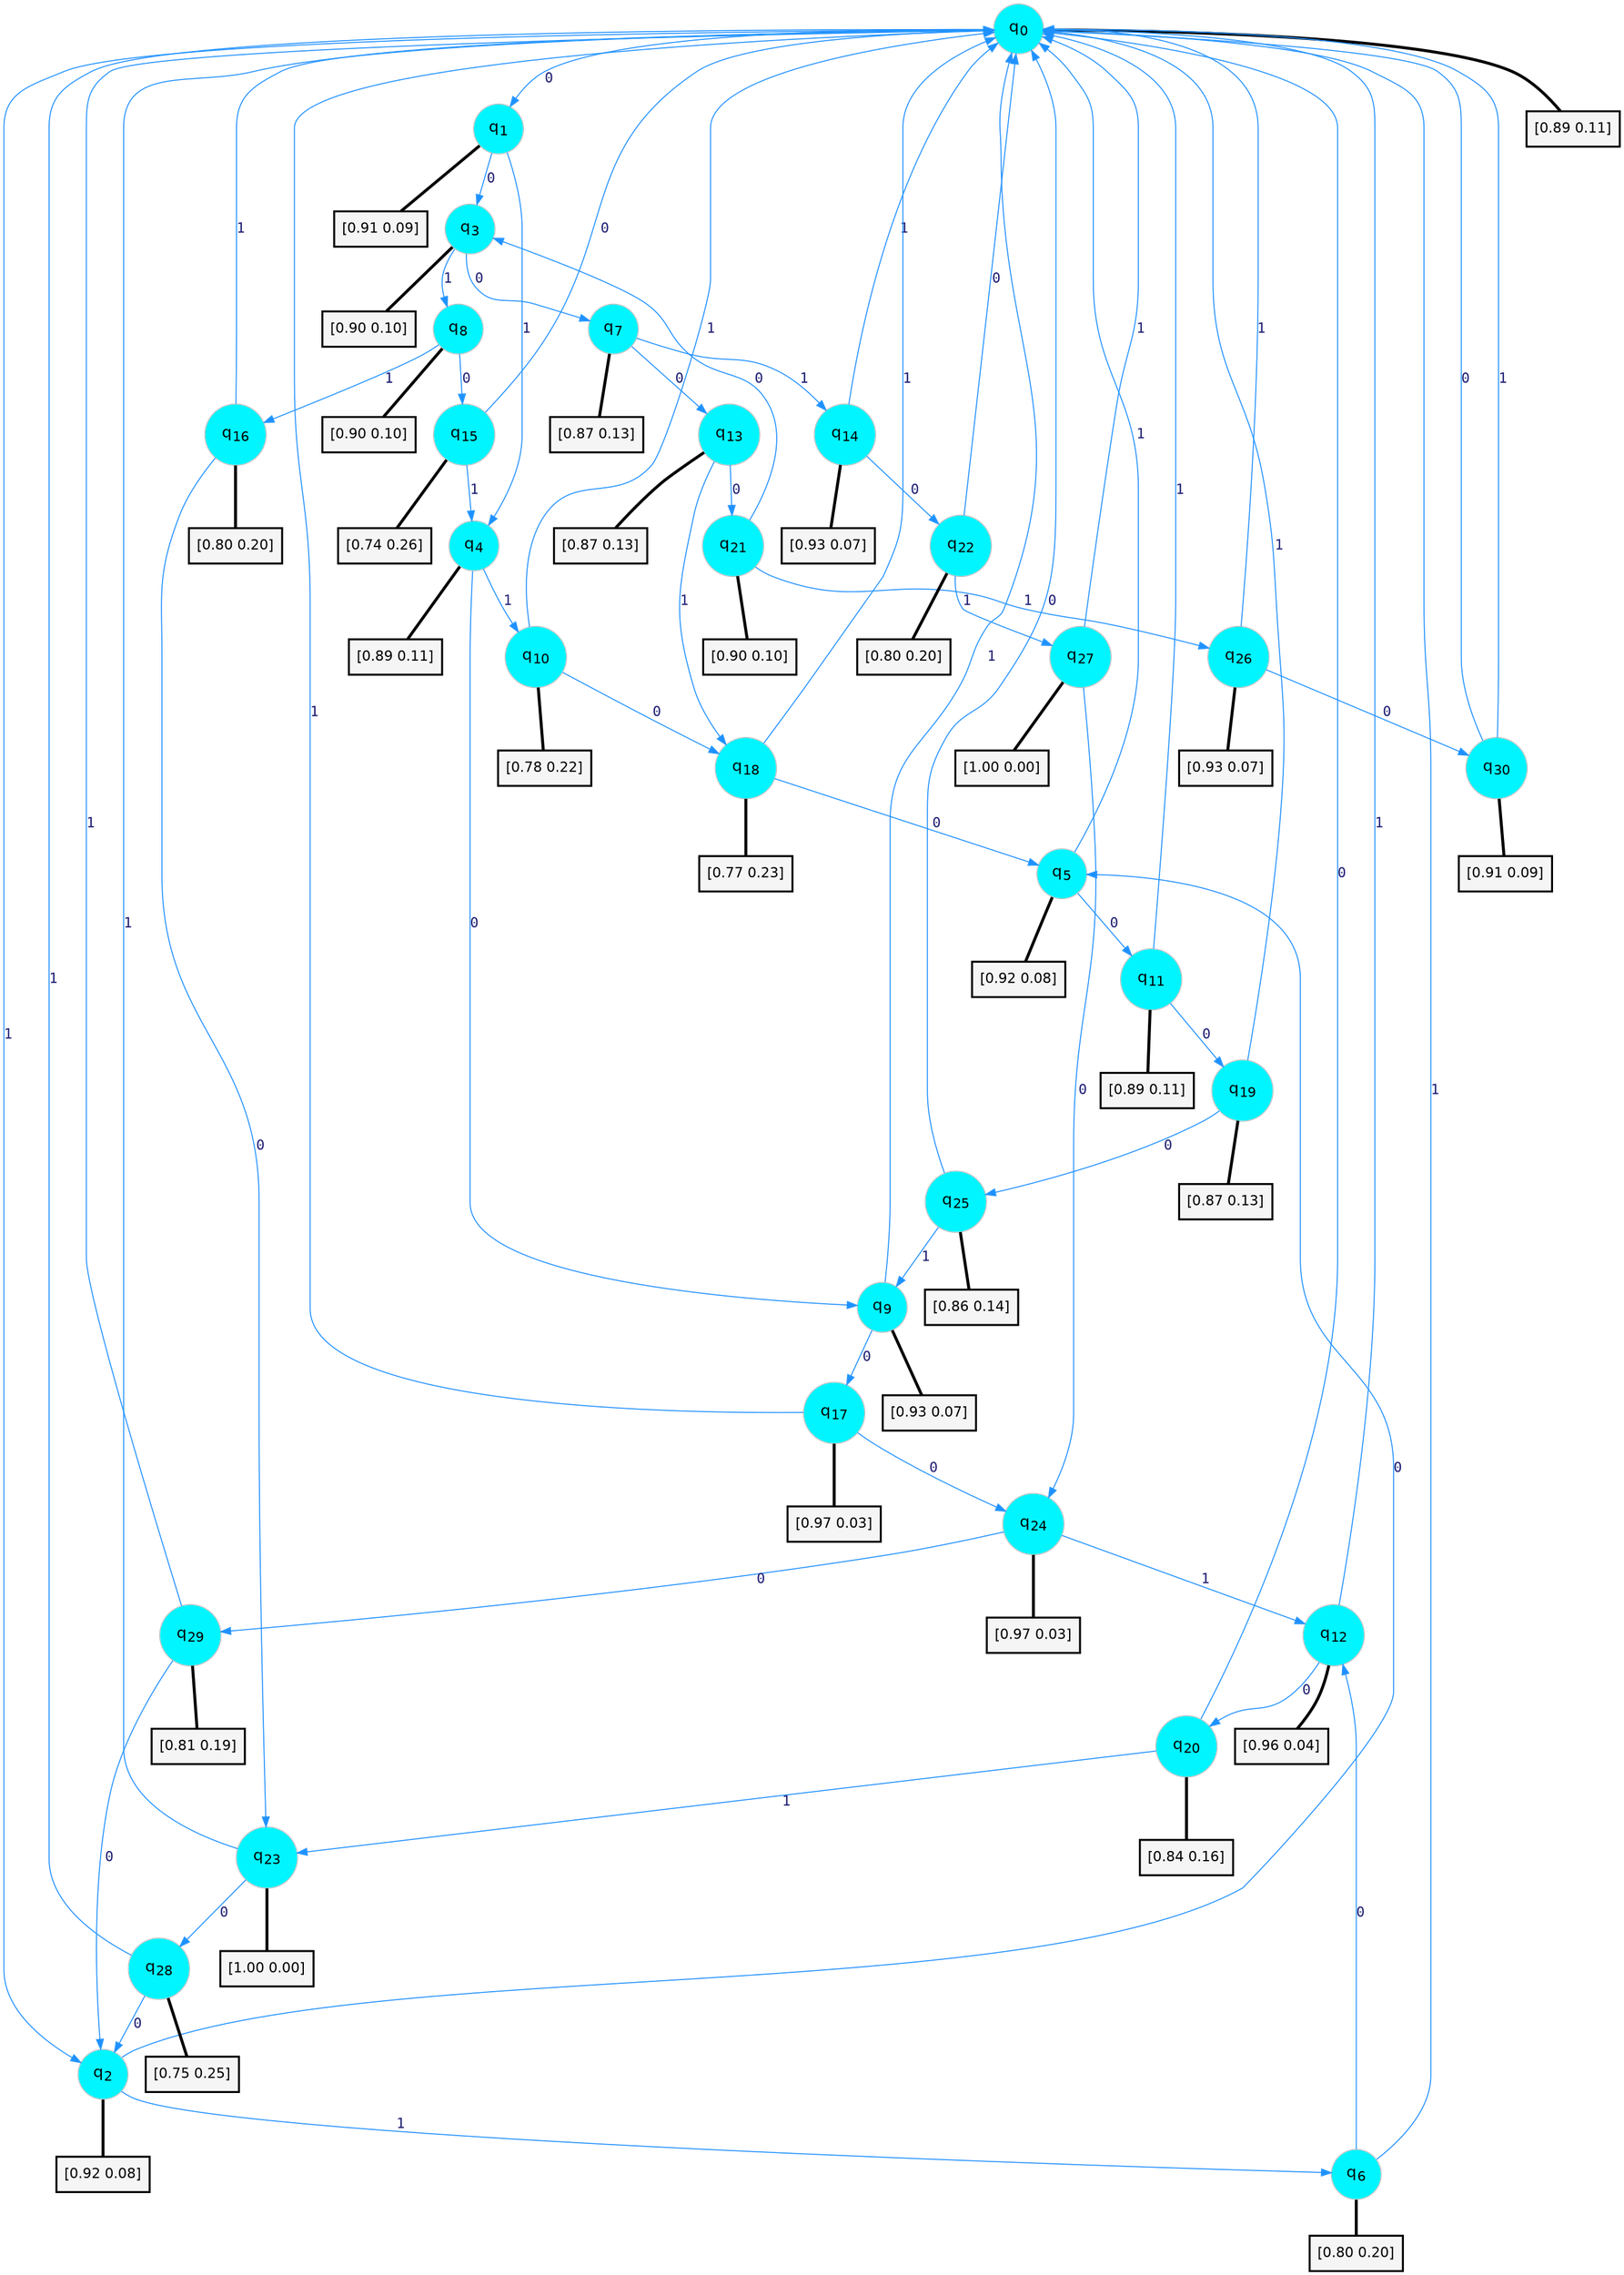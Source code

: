 digraph G {
graph [
bgcolor=transparent, dpi=300, rankdir=TD, size="40,25"];
node [
color=gray, fillcolor=turquoise1, fontcolor=black, fontname=Helvetica, fontsize=16, fontweight=bold, shape=circle, style=filled];
edge [
arrowsize=1, color=dodgerblue1, fontcolor=midnightblue, fontname=courier, fontweight=bold, penwidth=1, style=solid, weight=20];
0[label=<q<SUB>0</SUB>>];
1[label=<q<SUB>1</SUB>>];
2[label=<q<SUB>2</SUB>>];
3[label=<q<SUB>3</SUB>>];
4[label=<q<SUB>4</SUB>>];
5[label=<q<SUB>5</SUB>>];
6[label=<q<SUB>6</SUB>>];
7[label=<q<SUB>7</SUB>>];
8[label=<q<SUB>8</SUB>>];
9[label=<q<SUB>9</SUB>>];
10[label=<q<SUB>10</SUB>>];
11[label=<q<SUB>11</SUB>>];
12[label=<q<SUB>12</SUB>>];
13[label=<q<SUB>13</SUB>>];
14[label=<q<SUB>14</SUB>>];
15[label=<q<SUB>15</SUB>>];
16[label=<q<SUB>16</SUB>>];
17[label=<q<SUB>17</SUB>>];
18[label=<q<SUB>18</SUB>>];
19[label=<q<SUB>19</SUB>>];
20[label=<q<SUB>20</SUB>>];
21[label=<q<SUB>21</SUB>>];
22[label=<q<SUB>22</SUB>>];
23[label=<q<SUB>23</SUB>>];
24[label=<q<SUB>24</SUB>>];
25[label=<q<SUB>25</SUB>>];
26[label=<q<SUB>26</SUB>>];
27[label=<q<SUB>27</SUB>>];
28[label=<q<SUB>28</SUB>>];
29[label=<q<SUB>29</SUB>>];
30[label=<q<SUB>30</SUB>>];
31[label="[0.89 0.11]", shape=box,fontcolor=black, fontname=Helvetica, fontsize=14, penwidth=2, fillcolor=whitesmoke,color=black];
32[label="[0.91 0.09]", shape=box,fontcolor=black, fontname=Helvetica, fontsize=14, penwidth=2, fillcolor=whitesmoke,color=black];
33[label="[0.92 0.08]", shape=box,fontcolor=black, fontname=Helvetica, fontsize=14, penwidth=2, fillcolor=whitesmoke,color=black];
34[label="[0.90 0.10]", shape=box,fontcolor=black, fontname=Helvetica, fontsize=14, penwidth=2, fillcolor=whitesmoke,color=black];
35[label="[0.89 0.11]", shape=box,fontcolor=black, fontname=Helvetica, fontsize=14, penwidth=2, fillcolor=whitesmoke,color=black];
36[label="[0.92 0.08]", shape=box,fontcolor=black, fontname=Helvetica, fontsize=14, penwidth=2, fillcolor=whitesmoke,color=black];
37[label="[0.80 0.20]", shape=box,fontcolor=black, fontname=Helvetica, fontsize=14, penwidth=2, fillcolor=whitesmoke,color=black];
38[label="[0.87 0.13]", shape=box,fontcolor=black, fontname=Helvetica, fontsize=14, penwidth=2, fillcolor=whitesmoke,color=black];
39[label="[0.90 0.10]", shape=box,fontcolor=black, fontname=Helvetica, fontsize=14, penwidth=2, fillcolor=whitesmoke,color=black];
40[label="[0.93 0.07]", shape=box,fontcolor=black, fontname=Helvetica, fontsize=14, penwidth=2, fillcolor=whitesmoke,color=black];
41[label="[0.78 0.22]", shape=box,fontcolor=black, fontname=Helvetica, fontsize=14, penwidth=2, fillcolor=whitesmoke,color=black];
42[label="[0.89 0.11]", shape=box,fontcolor=black, fontname=Helvetica, fontsize=14, penwidth=2, fillcolor=whitesmoke,color=black];
43[label="[0.96 0.04]", shape=box,fontcolor=black, fontname=Helvetica, fontsize=14, penwidth=2, fillcolor=whitesmoke,color=black];
44[label="[0.87 0.13]", shape=box,fontcolor=black, fontname=Helvetica, fontsize=14, penwidth=2, fillcolor=whitesmoke,color=black];
45[label="[0.93 0.07]", shape=box,fontcolor=black, fontname=Helvetica, fontsize=14, penwidth=2, fillcolor=whitesmoke,color=black];
46[label="[0.74 0.26]", shape=box,fontcolor=black, fontname=Helvetica, fontsize=14, penwidth=2, fillcolor=whitesmoke,color=black];
47[label="[0.80 0.20]", shape=box,fontcolor=black, fontname=Helvetica, fontsize=14, penwidth=2, fillcolor=whitesmoke,color=black];
48[label="[0.97 0.03]", shape=box,fontcolor=black, fontname=Helvetica, fontsize=14, penwidth=2, fillcolor=whitesmoke,color=black];
49[label="[0.77 0.23]", shape=box,fontcolor=black, fontname=Helvetica, fontsize=14, penwidth=2, fillcolor=whitesmoke,color=black];
50[label="[0.87 0.13]", shape=box,fontcolor=black, fontname=Helvetica, fontsize=14, penwidth=2, fillcolor=whitesmoke,color=black];
51[label="[0.84 0.16]", shape=box,fontcolor=black, fontname=Helvetica, fontsize=14, penwidth=2, fillcolor=whitesmoke,color=black];
52[label="[0.90 0.10]", shape=box,fontcolor=black, fontname=Helvetica, fontsize=14, penwidth=2, fillcolor=whitesmoke,color=black];
53[label="[0.80 0.20]", shape=box,fontcolor=black, fontname=Helvetica, fontsize=14, penwidth=2, fillcolor=whitesmoke,color=black];
54[label="[1.00 0.00]", shape=box,fontcolor=black, fontname=Helvetica, fontsize=14, penwidth=2, fillcolor=whitesmoke,color=black];
55[label="[0.97 0.03]", shape=box,fontcolor=black, fontname=Helvetica, fontsize=14, penwidth=2, fillcolor=whitesmoke,color=black];
56[label="[0.86 0.14]", shape=box,fontcolor=black, fontname=Helvetica, fontsize=14, penwidth=2, fillcolor=whitesmoke,color=black];
57[label="[0.93 0.07]", shape=box,fontcolor=black, fontname=Helvetica, fontsize=14, penwidth=2, fillcolor=whitesmoke,color=black];
58[label="[1.00 0.00]", shape=box,fontcolor=black, fontname=Helvetica, fontsize=14, penwidth=2, fillcolor=whitesmoke,color=black];
59[label="[0.75 0.25]", shape=box,fontcolor=black, fontname=Helvetica, fontsize=14, penwidth=2, fillcolor=whitesmoke,color=black];
60[label="[0.81 0.19]", shape=box,fontcolor=black, fontname=Helvetica, fontsize=14, penwidth=2, fillcolor=whitesmoke,color=black];
61[label="[0.91 0.09]", shape=box,fontcolor=black, fontname=Helvetica, fontsize=14, penwidth=2, fillcolor=whitesmoke,color=black];
0->1 [label=0];
0->2 [label=1];
0->31 [arrowhead=none, penwidth=3,color=black];
1->3 [label=0];
1->4 [label=1];
1->32 [arrowhead=none, penwidth=3,color=black];
2->5 [label=0];
2->6 [label=1];
2->33 [arrowhead=none, penwidth=3,color=black];
3->7 [label=0];
3->8 [label=1];
3->34 [arrowhead=none, penwidth=3,color=black];
4->9 [label=0];
4->10 [label=1];
4->35 [arrowhead=none, penwidth=3,color=black];
5->11 [label=0];
5->0 [label=1];
5->36 [arrowhead=none, penwidth=3,color=black];
6->12 [label=0];
6->0 [label=1];
6->37 [arrowhead=none, penwidth=3,color=black];
7->13 [label=0];
7->14 [label=1];
7->38 [arrowhead=none, penwidth=3,color=black];
8->15 [label=0];
8->16 [label=1];
8->39 [arrowhead=none, penwidth=3,color=black];
9->17 [label=0];
9->0 [label=1];
9->40 [arrowhead=none, penwidth=3,color=black];
10->18 [label=0];
10->0 [label=1];
10->41 [arrowhead=none, penwidth=3,color=black];
11->19 [label=0];
11->0 [label=1];
11->42 [arrowhead=none, penwidth=3,color=black];
12->20 [label=0];
12->0 [label=1];
12->43 [arrowhead=none, penwidth=3,color=black];
13->21 [label=0];
13->18 [label=1];
13->44 [arrowhead=none, penwidth=3,color=black];
14->22 [label=0];
14->0 [label=1];
14->45 [arrowhead=none, penwidth=3,color=black];
15->0 [label=0];
15->4 [label=1];
15->46 [arrowhead=none, penwidth=3,color=black];
16->23 [label=0];
16->0 [label=1];
16->47 [arrowhead=none, penwidth=3,color=black];
17->24 [label=0];
17->0 [label=1];
17->48 [arrowhead=none, penwidth=3,color=black];
18->5 [label=0];
18->0 [label=1];
18->49 [arrowhead=none, penwidth=3,color=black];
19->25 [label=0];
19->0 [label=1];
19->50 [arrowhead=none, penwidth=3,color=black];
20->0 [label=0];
20->23 [label=1];
20->51 [arrowhead=none, penwidth=3,color=black];
21->3 [label=0];
21->26 [label=1];
21->52 [arrowhead=none, penwidth=3,color=black];
22->0 [label=0];
22->27 [label=1];
22->53 [arrowhead=none, penwidth=3,color=black];
23->28 [label=0];
23->0 [label=1];
23->54 [arrowhead=none, penwidth=3,color=black];
24->29 [label=0];
24->12 [label=1];
24->55 [arrowhead=none, penwidth=3,color=black];
25->0 [label=0];
25->9 [label=1];
25->56 [arrowhead=none, penwidth=3,color=black];
26->30 [label=0];
26->0 [label=1];
26->57 [arrowhead=none, penwidth=3,color=black];
27->24 [label=0];
27->0 [label=1];
27->58 [arrowhead=none, penwidth=3,color=black];
28->2 [label=0];
28->0 [label=1];
28->59 [arrowhead=none, penwidth=3,color=black];
29->2 [label=0];
29->0 [label=1];
29->60 [arrowhead=none, penwidth=3,color=black];
30->0 [label=0];
30->0 [label=1];
30->61 [arrowhead=none, penwidth=3,color=black];
}
